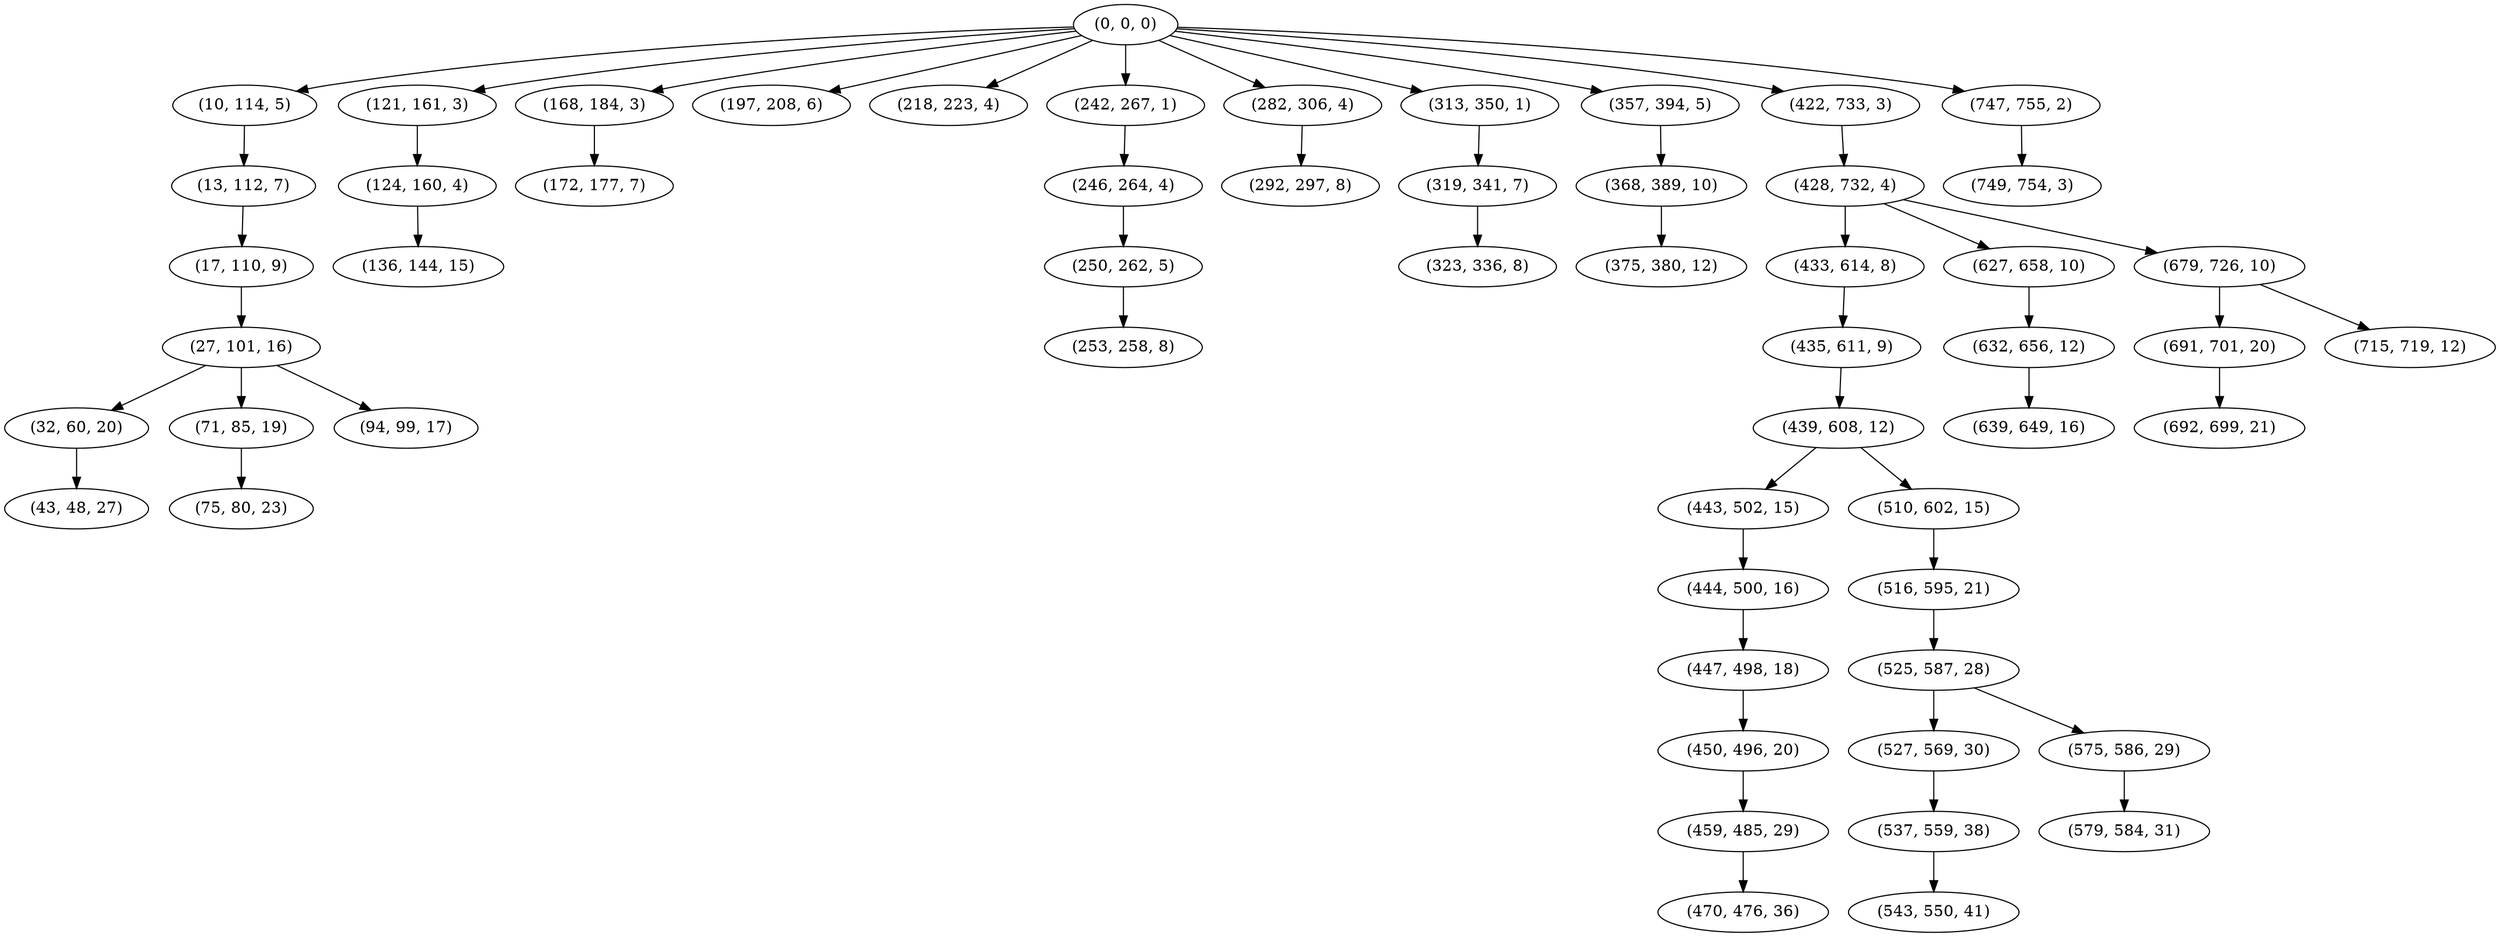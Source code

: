 digraph tree {
    "(0, 0, 0)";
    "(10, 114, 5)";
    "(13, 112, 7)";
    "(17, 110, 9)";
    "(27, 101, 16)";
    "(32, 60, 20)";
    "(43, 48, 27)";
    "(71, 85, 19)";
    "(75, 80, 23)";
    "(94, 99, 17)";
    "(121, 161, 3)";
    "(124, 160, 4)";
    "(136, 144, 15)";
    "(168, 184, 3)";
    "(172, 177, 7)";
    "(197, 208, 6)";
    "(218, 223, 4)";
    "(242, 267, 1)";
    "(246, 264, 4)";
    "(250, 262, 5)";
    "(253, 258, 8)";
    "(282, 306, 4)";
    "(292, 297, 8)";
    "(313, 350, 1)";
    "(319, 341, 7)";
    "(323, 336, 8)";
    "(357, 394, 5)";
    "(368, 389, 10)";
    "(375, 380, 12)";
    "(422, 733, 3)";
    "(428, 732, 4)";
    "(433, 614, 8)";
    "(435, 611, 9)";
    "(439, 608, 12)";
    "(443, 502, 15)";
    "(444, 500, 16)";
    "(447, 498, 18)";
    "(450, 496, 20)";
    "(459, 485, 29)";
    "(470, 476, 36)";
    "(510, 602, 15)";
    "(516, 595, 21)";
    "(525, 587, 28)";
    "(527, 569, 30)";
    "(537, 559, 38)";
    "(543, 550, 41)";
    "(575, 586, 29)";
    "(579, 584, 31)";
    "(627, 658, 10)";
    "(632, 656, 12)";
    "(639, 649, 16)";
    "(679, 726, 10)";
    "(691, 701, 20)";
    "(692, 699, 21)";
    "(715, 719, 12)";
    "(747, 755, 2)";
    "(749, 754, 3)";
    "(0, 0, 0)" -> "(10, 114, 5)";
    "(0, 0, 0)" -> "(121, 161, 3)";
    "(0, 0, 0)" -> "(168, 184, 3)";
    "(0, 0, 0)" -> "(197, 208, 6)";
    "(0, 0, 0)" -> "(218, 223, 4)";
    "(0, 0, 0)" -> "(242, 267, 1)";
    "(0, 0, 0)" -> "(282, 306, 4)";
    "(0, 0, 0)" -> "(313, 350, 1)";
    "(0, 0, 0)" -> "(357, 394, 5)";
    "(0, 0, 0)" -> "(422, 733, 3)";
    "(0, 0, 0)" -> "(747, 755, 2)";
    "(10, 114, 5)" -> "(13, 112, 7)";
    "(13, 112, 7)" -> "(17, 110, 9)";
    "(17, 110, 9)" -> "(27, 101, 16)";
    "(27, 101, 16)" -> "(32, 60, 20)";
    "(27, 101, 16)" -> "(71, 85, 19)";
    "(27, 101, 16)" -> "(94, 99, 17)";
    "(32, 60, 20)" -> "(43, 48, 27)";
    "(71, 85, 19)" -> "(75, 80, 23)";
    "(121, 161, 3)" -> "(124, 160, 4)";
    "(124, 160, 4)" -> "(136, 144, 15)";
    "(168, 184, 3)" -> "(172, 177, 7)";
    "(242, 267, 1)" -> "(246, 264, 4)";
    "(246, 264, 4)" -> "(250, 262, 5)";
    "(250, 262, 5)" -> "(253, 258, 8)";
    "(282, 306, 4)" -> "(292, 297, 8)";
    "(313, 350, 1)" -> "(319, 341, 7)";
    "(319, 341, 7)" -> "(323, 336, 8)";
    "(357, 394, 5)" -> "(368, 389, 10)";
    "(368, 389, 10)" -> "(375, 380, 12)";
    "(422, 733, 3)" -> "(428, 732, 4)";
    "(428, 732, 4)" -> "(433, 614, 8)";
    "(428, 732, 4)" -> "(627, 658, 10)";
    "(428, 732, 4)" -> "(679, 726, 10)";
    "(433, 614, 8)" -> "(435, 611, 9)";
    "(435, 611, 9)" -> "(439, 608, 12)";
    "(439, 608, 12)" -> "(443, 502, 15)";
    "(439, 608, 12)" -> "(510, 602, 15)";
    "(443, 502, 15)" -> "(444, 500, 16)";
    "(444, 500, 16)" -> "(447, 498, 18)";
    "(447, 498, 18)" -> "(450, 496, 20)";
    "(450, 496, 20)" -> "(459, 485, 29)";
    "(459, 485, 29)" -> "(470, 476, 36)";
    "(510, 602, 15)" -> "(516, 595, 21)";
    "(516, 595, 21)" -> "(525, 587, 28)";
    "(525, 587, 28)" -> "(527, 569, 30)";
    "(525, 587, 28)" -> "(575, 586, 29)";
    "(527, 569, 30)" -> "(537, 559, 38)";
    "(537, 559, 38)" -> "(543, 550, 41)";
    "(575, 586, 29)" -> "(579, 584, 31)";
    "(627, 658, 10)" -> "(632, 656, 12)";
    "(632, 656, 12)" -> "(639, 649, 16)";
    "(679, 726, 10)" -> "(691, 701, 20)";
    "(679, 726, 10)" -> "(715, 719, 12)";
    "(691, 701, 20)" -> "(692, 699, 21)";
    "(747, 755, 2)" -> "(749, 754, 3)";
}
